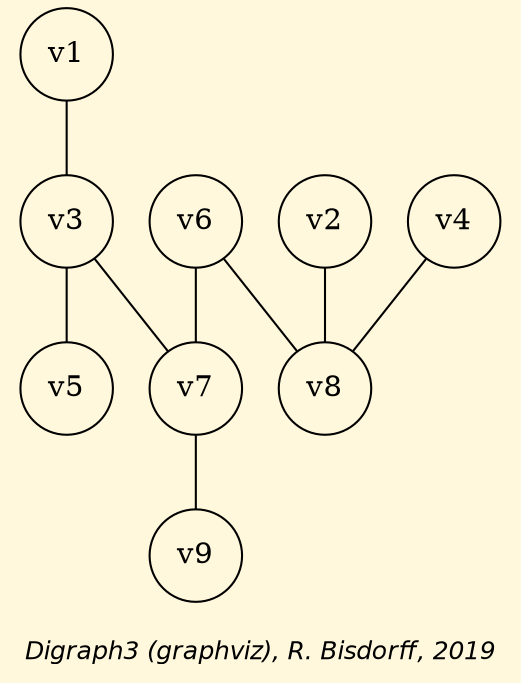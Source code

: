 strict graph G {
graph [ bgcolor = cornsilk, fontname = "Helvetica-Oblique",
 fontsize = 12,
 label = "\nDigraph3 (graphviz), R. Bisdorff, 2019", size="7,7"];
n1 [shape = "circle", label = "v1"];
n2 [shape = "circle", label = "v2"];
n3 [shape = "circle", label = "v3"];
n4 [shape = "circle", label = "v4"];
n5 [shape = "circle", label = "v5"];
n6 [shape = "circle", label = "v6"];
n7 [shape = "circle", label = "v7"];
n8 [shape = "circle", label = "v8"];
n9 [shape = "circle", label = "v9"];
n1-- n3 [dir=both,style="setlinewidth(1)",color=black, arrowhead=none, arrowtail=none] ;
n2-- n8 [dir=both,style="setlinewidth(1)",color=black, arrowhead=none, arrowtail=none] ;
n3-- n5 [dir=both,style="setlinewidth(1)",color=black, arrowhead=none, arrowtail=none] ;
n3-- n7 [dir=both,style="setlinewidth(1)",color=black, arrowhead=none, arrowtail=none] ;
n4-- n8 [dir=both,style="setlinewidth(1)",color=black, arrowhead=none, arrowtail=none] ;
n6-- n7 [dir=both,style="setlinewidth(1)",color=black, arrowhead=none, arrowtail=none] ;
n6-- n8 [dir=both,style="setlinewidth(1)",color=black, arrowhead=none, arrowtail=none] ;
n7-- n9 [dir=both,style="setlinewidth(1)",color=black, arrowhead=none, arrowtail=none] ;
}
